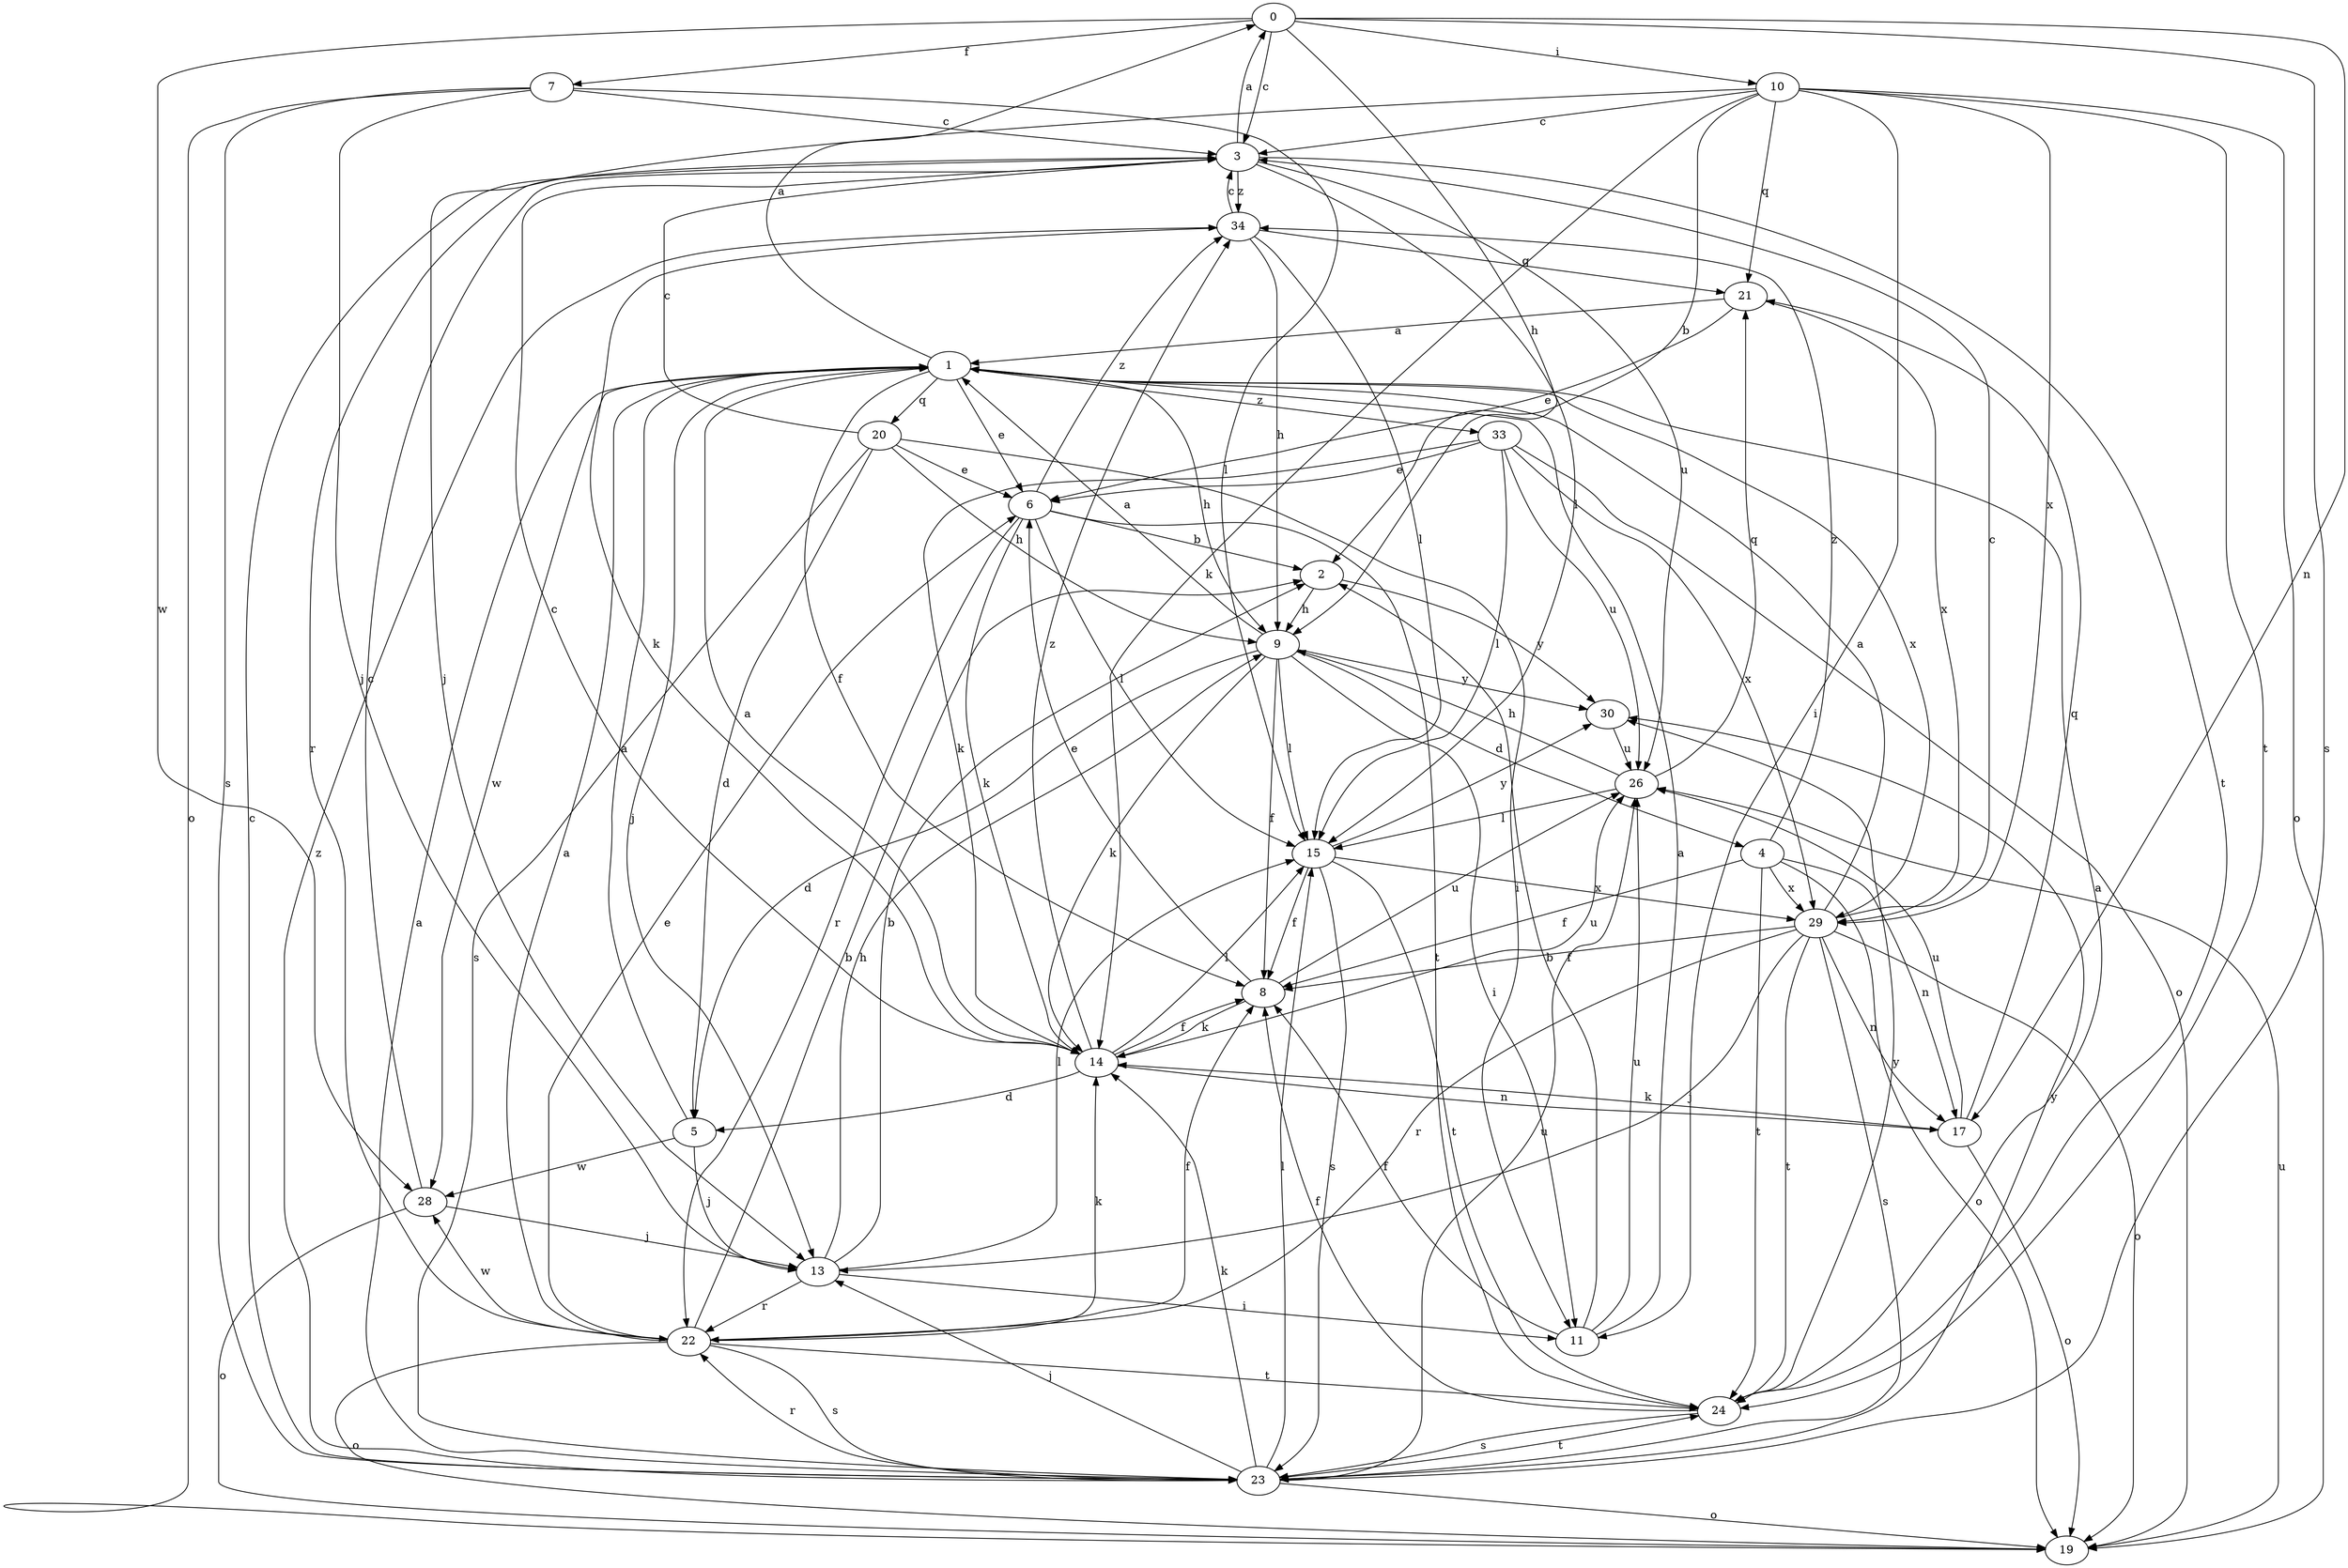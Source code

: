strict digraph  {
0;
1;
2;
3;
4;
5;
6;
7;
8;
9;
10;
11;
13;
14;
15;
17;
19;
20;
21;
22;
23;
24;
26;
28;
29;
30;
33;
34;
0 -> 3  [label=c];
0 -> 7  [label=f];
0 -> 9  [label=h];
0 -> 10  [label=i];
0 -> 17  [label=n];
0 -> 23  [label=s];
0 -> 28  [label=w];
1 -> 0  [label=a];
1 -> 6  [label=e];
1 -> 8  [label=f];
1 -> 9  [label=h];
1 -> 13  [label=j];
1 -> 20  [label=q];
1 -> 28  [label=w];
1 -> 29  [label=x];
1 -> 33  [label=z];
2 -> 9  [label=h];
2 -> 30  [label=y];
3 -> 0  [label=a];
3 -> 15  [label=l];
3 -> 22  [label=r];
3 -> 24  [label=t];
3 -> 26  [label=u];
3 -> 34  [label=z];
4 -> 8  [label=f];
4 -> 17  [label=n];
4 -> 19  [label=o];
4 -> 24  [label=t];
4 -> 29  [label=x];
4 -> 34  [label=z];
5 -> 1  [label=a];
5 -> 13  [label=j];
5 -> 28  [label=w];
6 -> 2  [label=b];
6 -> 14  [label=k];
6 -> 15  [label=l];
6 -> 22  [label=r];
6 -> 24  [label=t];
6 -> 34  [label=z];
7 -> 3  [label=c];
7 -> 13  [label=j];
7 -> 15  [label=l];
7 -> 19  [label=o];
7 -> 23  [label=s];
8 -> 6  [label=e];
8 -> 14  [label=k];
8 -> 26  [label=u];
9 -> 1  [label=a];
9 -> 4  [label=d];
9 -> 5  [label=d];
9 -> 8  [label=f];
9 -> 11  [label=i];
9 -> 14  [label=k];
9 -> 15  [label=l];
9 -> 30  [label=y];
10 -> 2  [label=b];
10 -> 3  [label=c];
10 -> 11  [label=i];
10 -> 13  [label=j];
10 -> 14  [label=k];
10 -> 19  [label=o];
10 -> 21  [label=q];
10 -> 24  [label=t];
10 -> 29  [label=x];
11 -> 1  [label=a];
11 -> 2  [label=b];
11 -> 8  [label=f];
11 -> 26  [label=u];
13 -> 2  [label=b];
13 -> 9  [label=h];
13 -> 11  [label=i];
13 -> 15  [label=l];
13 -> 22  [label=r];
14 -> 1  [label=a];
14 -> 3  [label=c];
14 -> 5  [label=d];
14 -> 8  [label=f];
14 -> 15  [label=l];
14 -> 17  [label=n];
14 -> 26  [label=u];
14 -> 34  [label=z];
15 -> 8  [label=f];
15 -> 23  [label=s];
15 -> 24  [label=t];
15 -> 29  [label=x];
15 -> 30  [label=y];
17 -> 14  [label=k];
17 -> 19  [label=o];
17 -> 21  [label=q];
17 -> 26  [label=u];
19 -> 26  [label=u];
20 -> 3  [label=c];
20 -> 5  [label=d];
20 -> 6  [label=e];
20 -> 9  [label=h];
20 -> 11  [label=i];
20 -> 23  [label=s];
21 -> 1  [label=a];
21 -> 6  [label=e];
21 -> 29  [label=x];
22 -> 1  [label=a];
22 -> 2  [label=b];
22 -> 6  [label=e];
22 -> 8  [label=f];
22 -> 14  [label=k];
22 -> 19  [label=o];
22 -> 23  [label=s];
22 -> 24  [label=t];
22 -> 28  [label=w];
23 -> 1  [label=a];
23 -> 3  [label=c];
23 -> 13  [label=j];
23 -> 14  [label=k];
23 -> 15  [label=l];
23 -> 19  [label=o];
23 -> 22  [label=r];
23 -> 24  [label=t];
23 -> 26  [label=u];
23 -> 30  [label=y];
23 -> 34  [label=z];
24 -> 1  [label=a];
24 -> 8  [label=f];
24 -> 23  [label=s];
24 -> 30  [label=y];
26 -> 9  [label=h];
26 -> 15  [label=l];
26 -> 21  [label=q];
28 -> 3  [label=c];
28 -> 13  [label=j];
28 -> 19  [label=o];
29 -> 1  [label=a];
29 -> 3  [label=c];
29 -> 8  [label=f];
29 -> 13  [label=j];
29 -> 17  [label=n];
29 -> 19  [label=o];
29 -> 22  [label=r];
29 -> 23  [label=s];
29 -> 24  [label=t];
30 -> 26  [label=u];
33 -> 6  [label=e];
33 -> 14  [label=k];
33 -> 15  [label=l];
33 -> 19  [label=o];
33 -> 26  [label=u];
33 -> 29  [label=x];
34 -> 3  [label=c];
34 -> 9  [label=h];
34 -> 14  [label=k];
34 -> 15  [label=l];
34 -> 21  [label=q];
}
